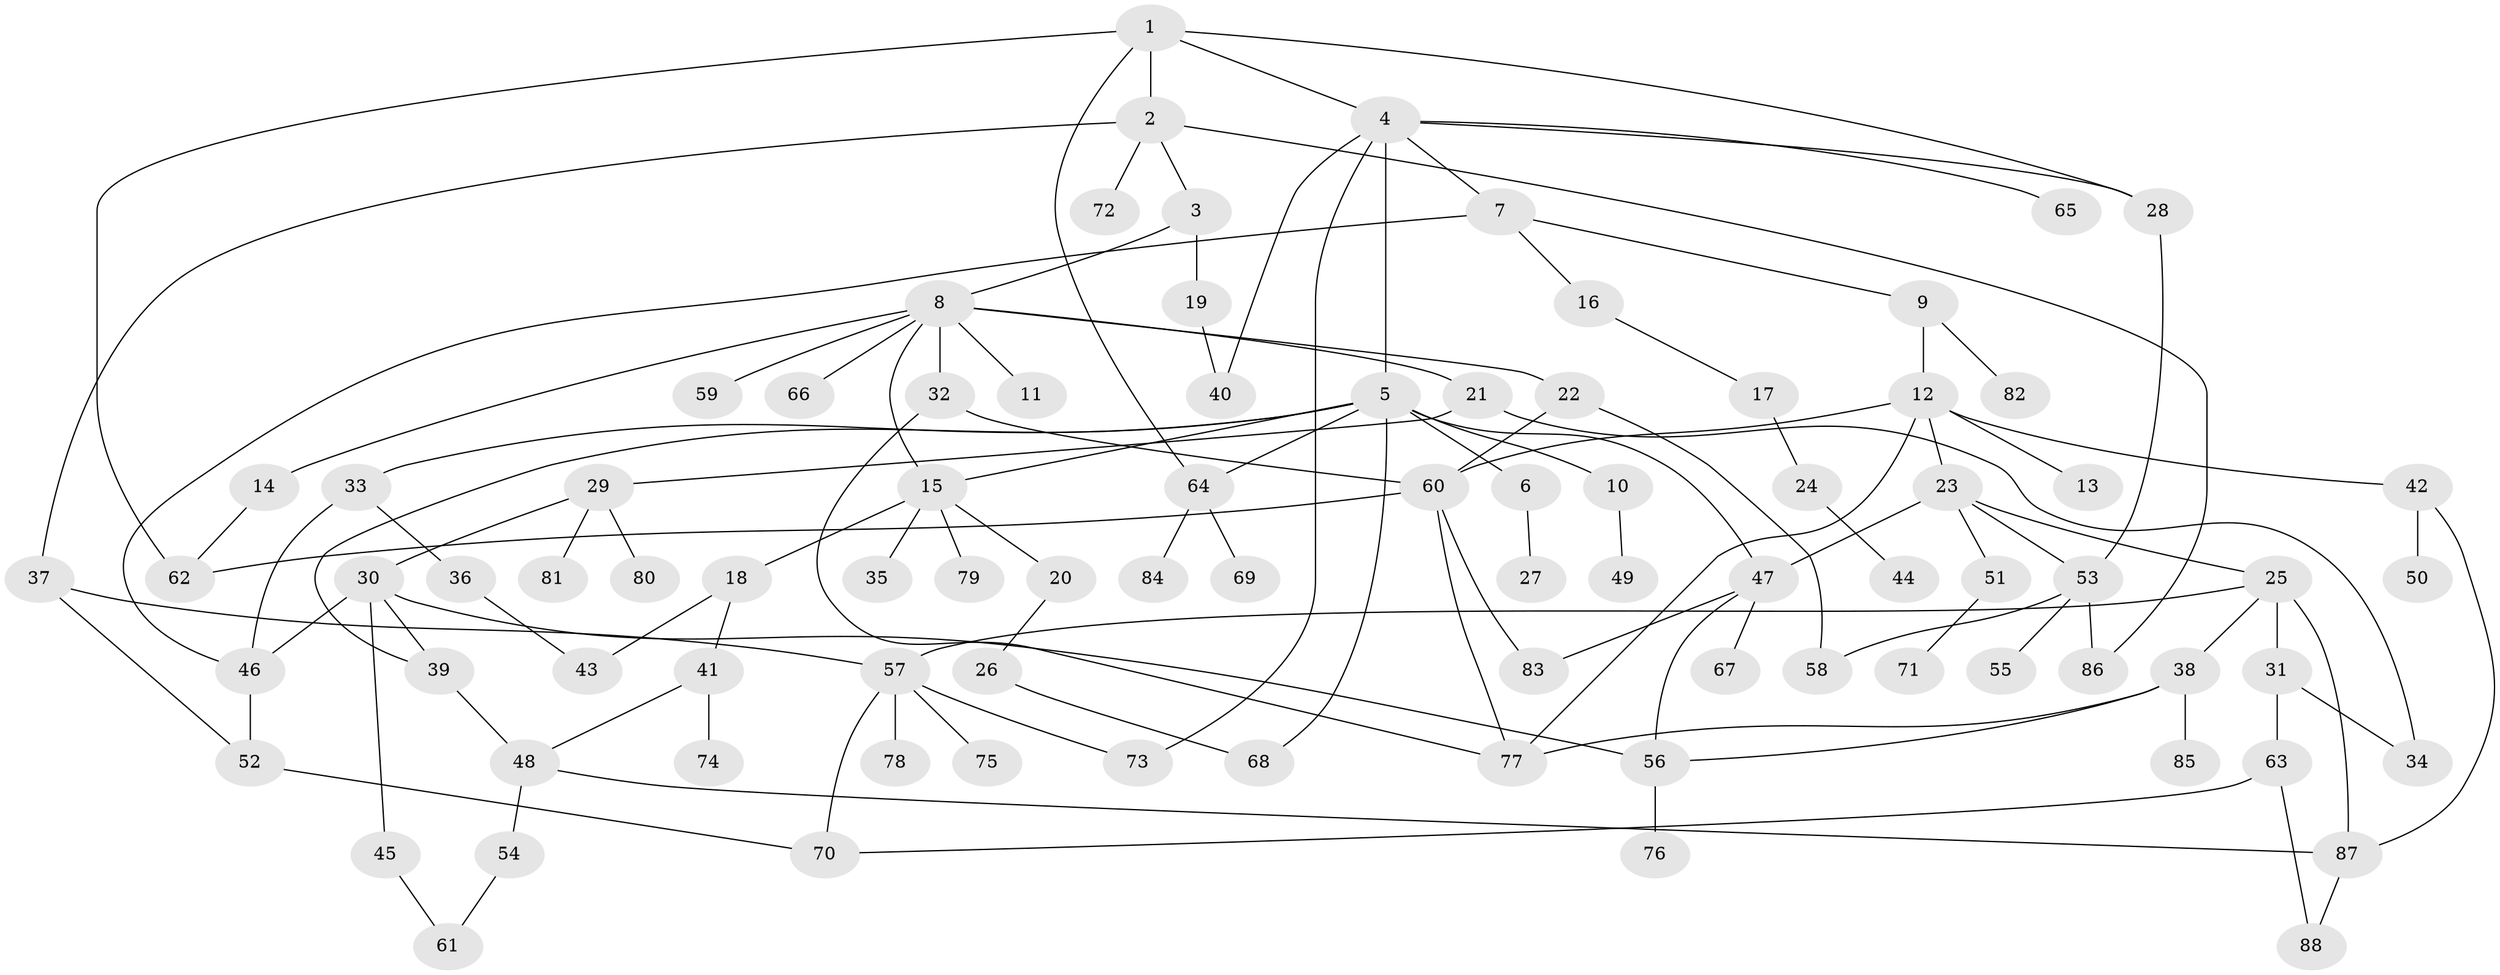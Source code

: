// coarse degree distribution, {2: 0.25, 1: 0.16666666666666666, 6: 0.08333333333333333, 4: 0.19444444444444445, 3: 0.1111111111111111, 5: 0.1388888888888889, 8: 0.027777777777777776, 9: 0.027777777777777776}
// Generated by graph-tools (version 1.1) at 2025/36/03/04/25 23:36:07]
// undirected, 88 vertices, 121 edges
graph export_dot {
  node [color=gray90,style=filled];
  1;
  2;
  3;
  4;
  5;
  6;
  7;
  8;
  9;
  10;
  11;
  12;
  13;
  14;
  15;
  16;
  17;
  18;
  19;
  20;
  21;
  22;
  23;
  24;
  25;
  26;
  27;
  28;
  29;
  30;
  31;
  32;
  33;
  34;
  35;
  36;
  37;
  38;
  39;
  40;
  41;
  42;
  43;
  44;
  45;
  46;
  47;
  48;
  49;
  50;
  51;
  52;
  53;
  54;
  55;
  56;
  57;
  58;
  59;
  60;
  61;
  62;
  63;
  64;
  65;
  66;
  67;
  68;
  69;
  70;
  71;
  72;
  73;
  74;
  75;
  76;
  77;
  78;
  79;
  80;
  81;
  82;
  83;
  84;
  85;
  86;
  87;
  88;
  1 -- 2;
  1 -- 4;
  1 -- 28;
  1 -- 64;
  1 -- 62;
  2 -- 3;
  2 -- 37;
  2 -- 72;
  2 -- 86;
  3 -- 8;
  3 -- 19;
  4 -- 5;
  4 -- 7;
  4 -- 28;
  4 -- 40;
  4 -- 65;
  4 -- 73;
  5 -- 6;
  5 -- 10;
  5 -- 15;
  5 -- 33;
  5 -- 64;
  5 -- 47;
  5 -- 39;
  5 -- 68;
  6 -- 27;
  7 -- 9;
  7 -- 16;
  7 -- 46;
  8 -- 11;
  8 -- 14;
  8 -- 21;
  8 -- 22;
  8 -- 32;
  8 -- 59;
  8 -- 66;
  8 -- 15;
  9 -- 12;
  9 -- 82;
  10 -- 49;
  12 -- 13;
  12 -- 23;
  12 -- 42;
  12 -- 60;
  12 -- 77;
  14 -- 62;
  15 -- 18;
  15 -- 20;
  15 -- 35;
  15 -- 79;
  16 -- 17;
  17 -- 24;
  18 -- 41;
  18 -- 43;
  19 -- 40;
  20 -- 26;
  21 -- 29;
  21 -- 34;
  22 -- 58;
  22 -- 60;
  23 -- 25;
  23 -- 47;
  23 -- 51;
  23 -- 53;
  24 -- 44;
  25 -- 31;
  25 -- 38;
  25 -- 57;
  25 -- 87;
  26 -- 68;
  28 -- 53;
  29 -- 30;
  29 -- 80;
  29 -- 81;
  30 -- 39;
  30 -- 45;
  30 -- 46;
  30 -- 56;
  31 -- 63;
  31 -- 34;
  32 -- 77;
  32 -- 60;
  33 -- 36;
  33 -- 46;
  36 -- 43;
  37 -- 52;
  37 -- 57;
  38 -- 56;
  38 -- 85;
  38 -- 77;
  39 -- 48;
  41 -- 48;
  41 -- 74;
  42 -- 50;
  42 -- 87;
  45 -- 61;
  46 -- 52;
  47 -- 67;
  47 -- 83;
  47 -- 56;
  48 -- 54;
  48 -- 87;
  51 -- 71;
  52 -- 70;
  53 -- 55;
  53 -- 58;
  53 -- 86;
  54 -- 61;
  56 -- 76;
  57 -- 70;
  57 -- 75;
  57 -- 78;
  57 -- 73;
  60 -- 83;
  60 -- 77;
  60 -- 62;
  63 -- 88;
  63 -- 70;
  64 -- 69;
  64 -- 84;
  87 -- 88;
}
